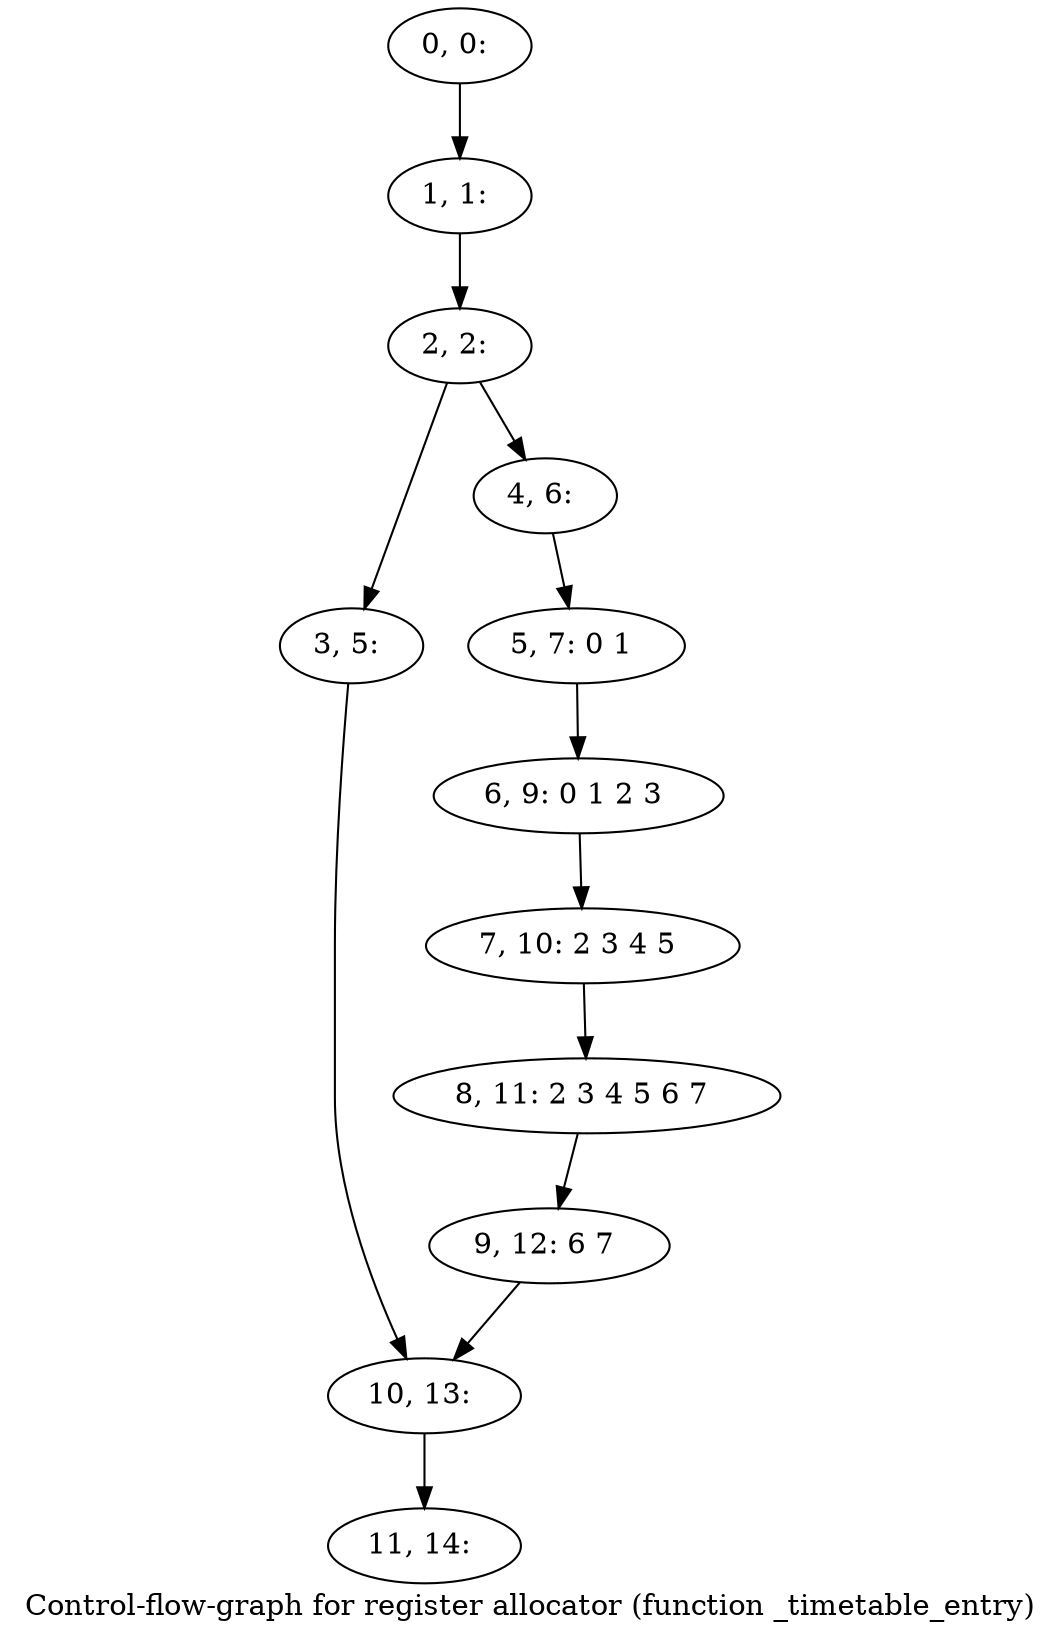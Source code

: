 digraph G {
graph [label="Control-flow-graph for register allocator (function _timetable_entry)"]
0[label="0, 0: "];
1[label="1, 1: "];
2[label="2, 2: "];
3[label="3, 5: "];
4[label="4, 6: "];
5[label="5, 7: 0 1 "];
6[label="6, 9: 0 1 2 3 "];
7[label="7, 10: 2 3 4 5 "];
8[label="8, 11: 2 3 4 5 6 7 "];
9[label="9, 12: 6 7 "];
10[label="10, 13: "];
11[label="11, 14: "];
0->1 ;
1->2 ;
2->3 ;
2->4 ;
3->10 ;
4->5 ;
5->6 ;
6->7 ;
7->8 ;
8->9 ;
9->10 ;
10->11 ;
}
